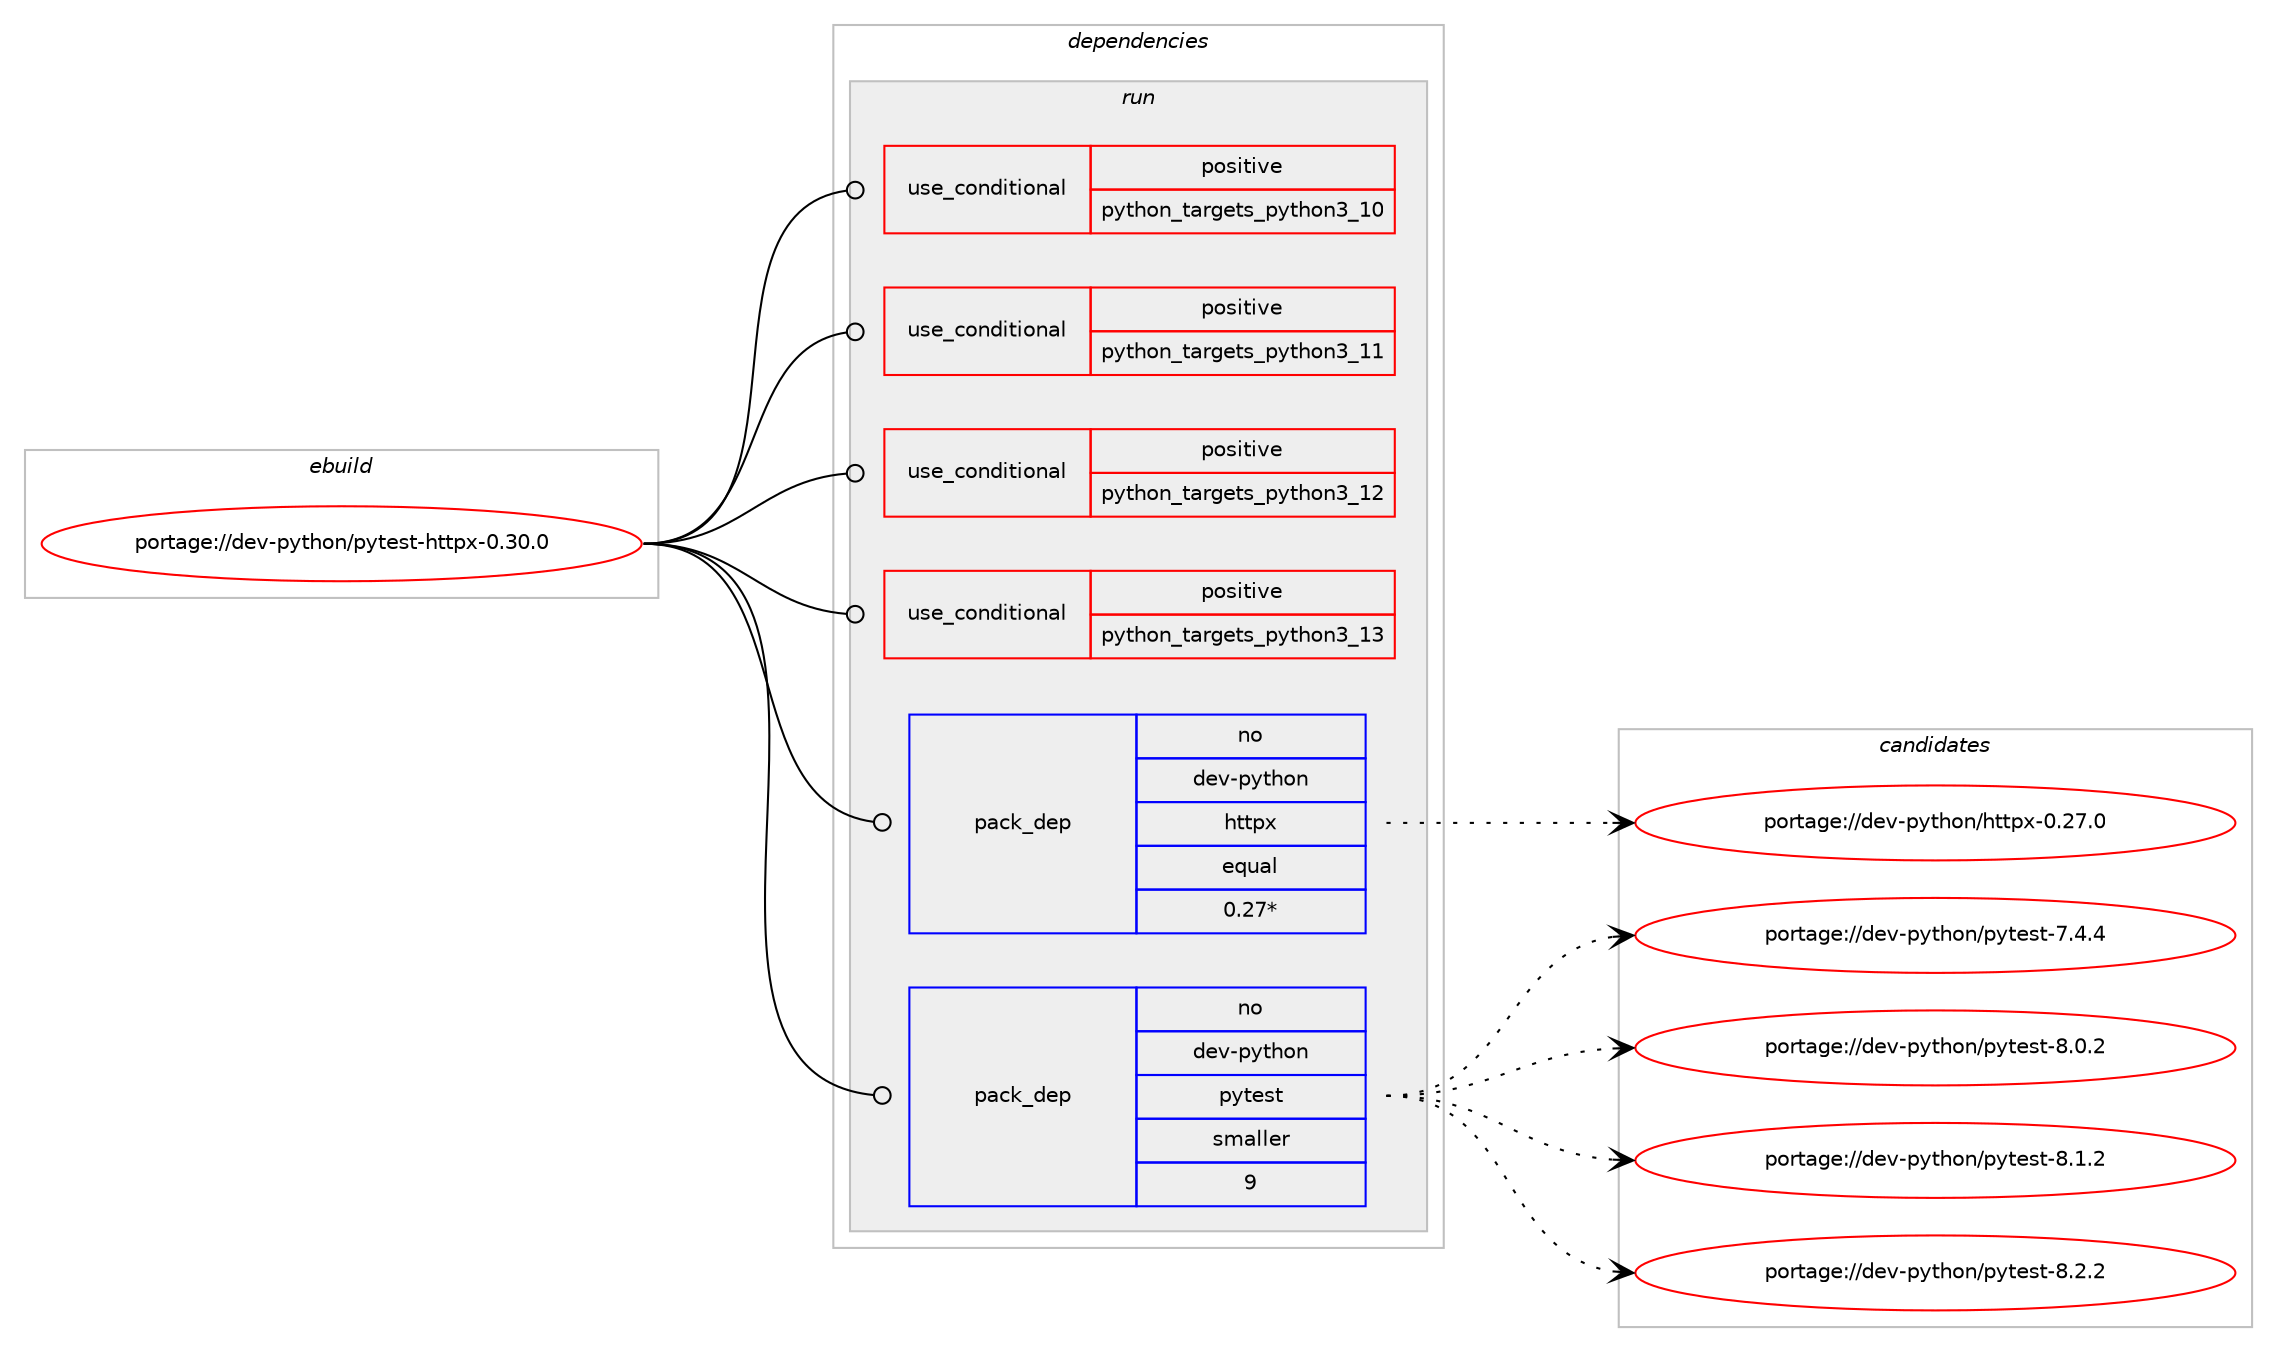 digraph prolog {

# *************
# Graph options
# *************

newrank=true;
concentrate=true;
compound=true;
graph [rankdir=LR,fontname=Helvetica,fontsize=10,ranksep=1.5];#, ranksep=2.5, nodesep=0.2];
edge  [arrowhead=vee];
node  [fontname=Helvetica,fontsize=10];

# **********
# The ebuild
# **********

subgraph cluster_leftcol {
color=gray;
rank=same;
label=<<i>ebuild</i>>;
id [label="portage://dev-python/pytest-httpx-0.30.0", color=red, width=4, href="../dev-python/pytest-httpx-0.30.0.svg"];
}

# ****************
# The dependencies
# ****************

subgraph cluster_midcol {
color=gray;
label=<<i>dependencies</i>>;
subgraph cluster_compile {
fillcolor="#eeeeee";
style=filled;
label=<<i>compile</i>>;
}
subgraph cluster_compileandrun {
fillcolor="#eeeeee";
style=filled;
label=<<i>compile and run</i>>;
}
subgraph cluster_run {
fillcolor="#eeeeee";
style=filled;
label=<<i>run</i>>;
subgraph cond36742 {
dependency79941 [label=<<TABLE BORDER="0" CELLBORDER="1" CELLSPACING="0" CELLPADDING="4"><TR><TD ROWSPAN="3" CELLPADDING="10">use_conditional</TD></TR><TR><TD>positive</TD></TR><TR><TD>python_targets_python3_10</TD></TR></TABLE>>, shape=none, color=red];
# *** BEGIN UNKNOWN DEPENDENCY TYPE (TODO) ***
# dependency79941 -> package_dependency(portage://dev-python/pytest-httpx-0.30.0,run,no,dev-lang,python,none,[,,],[slot(3.10)],[])
# *** END UNKNOWN DEPENDENCY TYPE (TODO) ***

}
id:e -> dependency79941:w [weight=20,style="solid",arrowhead="odot"];
subgraph cond36743 {
dependency79942 [label=<<TABLE BORDER="0" CELLBORDER="1" CELLSPACING="0" CELLPADDING="4"><TR><TD ROWSPAN="3" CELLPADDING="10">use_conditional</TD></TR><TR><TD>positive</TD></TR><TR><TD>python_targets_python3_11</TD></TR></TABLE>>, shape=none, color=red];
# *** BEGIN UNKNOWN DEPENDENCY TYPE (TODO) ***
# dependency79942 -> package_dependency(portage://dev-python/pytest-httpx-0.30.0,run,no,dev-lang,python,none,[,,],[slot(3.11)],[])
# *** END UNKNOWN DEPENDENCY TYPE (TODO) ***

}
id:e -> dependency79942:w [weight=20,style="solid",arrowhead="odot"];
subgraph cond36744 {
dependency79943 [label=<<TABLE BORDER="0" CELLBORDER="1" CELLSPACING="0" CELLPADDING="4"><TR><TD ROWSPAN="3" CELLPADDING="10">use_conditional</TD></TR><TR><TD>positive</TD></TR><TR><TD>python_targets_python3_12</TD></TR></TABLE>>, shape=none, color=red];
# *** BEGIN UNKNOWN DEPENDENCY TYPE (TODO) ***
# dependency79943 -> package_dependency(portage://dev-python/pytest-httpx-0.30.0,run,no,dev-lang,python,none,[,,],[slot(3.12)],[])
# *** END UNKNOWN DEPENDENCY TYPE (TODO) ***

}
id:e -> dependency79943:w [weight=20,style="solid",arrowhead="odot"];
subgraph cond36745 {
dependency79944 [label=<<TABLE BORDER="0" CELLBORDER="1" CELLSPACING="0" CELLPADDING="4"><TR><TD ROWSPAN="3" CELLPADDING="10">use_conditional</TD></TR><TR><TD>positive</TD></TR><TR><TD>python_targets_python3_13</TD></TR></TABLE>>, shape=none, color=red];
# *** BEGIN UNKNOWN DEPENDENCY TYPE (TODO) ***
# dependency79944 -> package_dependency(portage://dev-python/pytest-httpx-0.30.0,run,no,dev-lang,python,none,[,,],[slot(3.13)],[])
# *** END UNKNOWN DEPENDENCY TYPE (TODO) ***

}
id:e -> dependency79944:w [weight=20,style="solid",arrowhead="odot"];
subgraph pack41964 {
dependency79945 [label=<<TABLE BORDER="0" CELLBORDER="1" CELLSPACING="0" CELLPADDING="4" WIDTH="220"><TR><TD ROWSPAN="6" CELLPADDING="30">pack_dep</TD></TR><TR><TD WIDTH="110">no</TD></TR><TR><TD>dev-python</TD></TR><TR><TD>httpx</TD></TR><TR><TD>equal</TD></TR><TR><TD>0.27*</TD></TR></TABLE>>, shape=none, color=blue];
}
id:e -> dependency79945:w [weight=20,style="solid",arrowhead="odot"];
subgraph pack41965 {
dependency79946 [label=<<TABLE BORDER="0" CELLBORDER="1" CELLSPACING="0" CELLPADDING="4" WIDTH="220"><TR><TD ROWSPAN="6" CELLPADDING="30">pack_dep</TD></TR><TR><TD WIDTH="110">no</TD></TR><TR><TD>dev-python</TD></TR><TR><TD>pytest</TD></TR><TR><TD>smaller</TD></TR><TR><TD>9</TD></TR></TABLE>>, shape=none, color=blue];
}
id:e -> dependency79946:w [weight=20,style="solid",arrowhead="odot"];
}
}

# **************
# The candidates
# **************

subgraph cluster_choices {
rank=same;
color=gray;
label=<<i>candidates</i>>;

subgraph choice41964 {
color=black;
nodesep=1;
choice100101118451121211161041111104710411611611212045484650554648 [label="portage://dev-python/httpx-0.27.0", color=red, width=4,href="../dev-python/httpx-0.27.0.svg"];
dependency79945:e -> choice100101118451121211161041111104710411611611212045484650554648:w [style=dotted,weight="100"];
}
subgraph choice41965 {
color=black;
nodesep=1;
choice1001011184511212111610411111047112121116101115116455546524652 [label="portage://dev-python/pytest-7.4.4", color=red, width=4,href="../dev-python/pytest-7.4.4.svg"];
choice1001011184511212111610411111047112121116101115116455646484650 [label="portage://dev-python/pytest-8.0.2", color=red, width=4,href="../dev-python/pytest-8.0.2.svg"];
choice1001011184511212111610411111047112121116101115116455646494650 [label="portage://dev-python/pytest-8.1.2", color=red, width=4,href="../dev-python/pytest-8.1.2.svg"];
choice1001011184511212111610411111047112121116101115116455646504650 [label="portage://dev-python/pytest-8.2.2", color=red, width=4,href="../dev-python/pytest-8.2.2.svg"];
dependency79946:e -> choice1001011184511212111610411111047112121116101115116455546524652:w [style=dotted,weight="100"];
dependency79946:e -> choice1001011184511212111610411111047112121116101115116455646484650:w [style=dotted,weight="100"];
dependency79946:e -> choice1001011184511212111610411111047112121116101115116455646494650:w [style=dotted,weight="100"];
dependency79946:e -> choice1001011184511212111610411111047112121116101115116455646504650:w [style=dotted,weight="100"];
}
}

}
